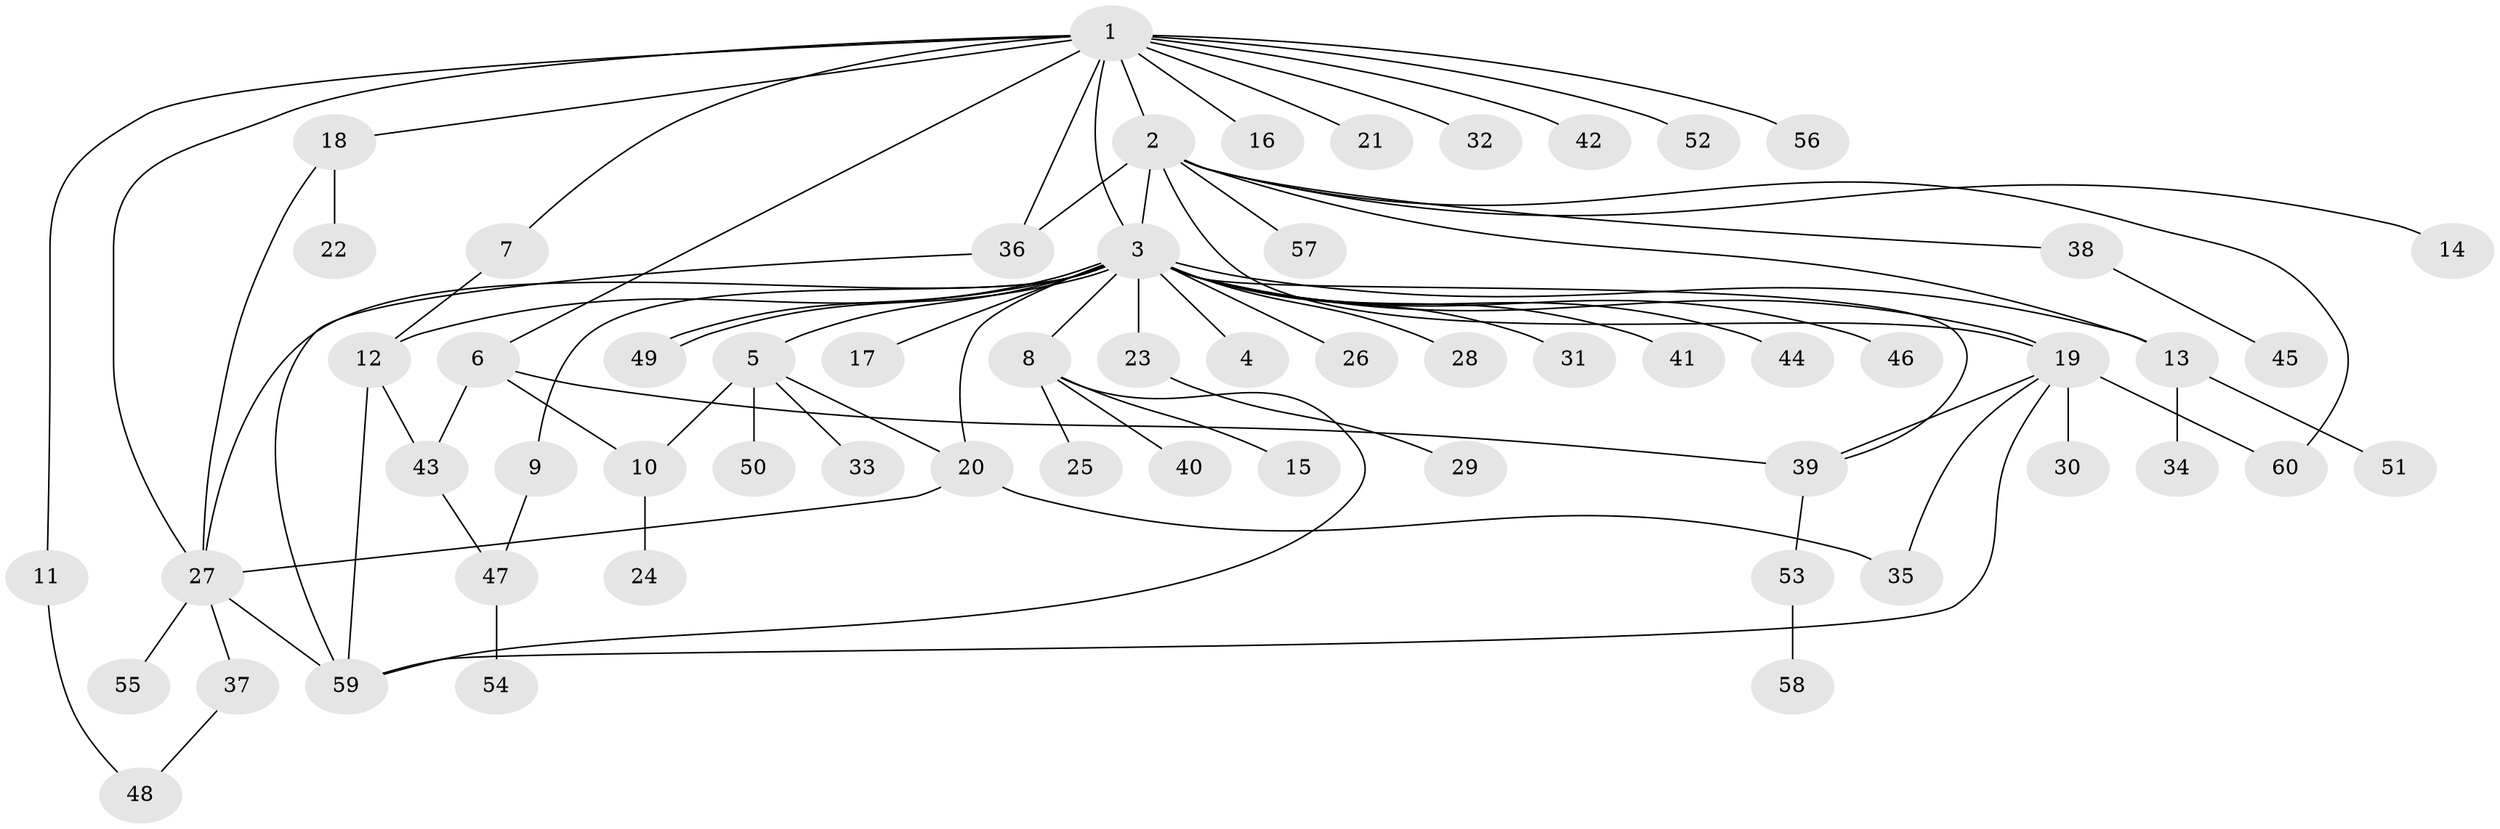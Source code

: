 // coarse degree distribution, {13: 0.022222222222222223, 11: 0.022222222222222223, 19: 0.022222222222222223, 1: 0.5777777777777777, 6: 0.044444444444444446, 4: 0.06666666666666667, 2: 0.17777777777777778, 3: 0.022222222222222223, 7: 0.022222222222222223, 5: 0.022222222222222223}
// Generated by graph-tools (version 1.1) at 2025/23/03/03/25 07:23:48]
// undirected, 60 vertices, 81 edges
graph export_dot {
graph [start="1"]
  node [color=gray90,style=filled];
  1;
  2;
  3;
  4;
  5;
  6;
  7;
  8;
  9;
  10;
  11;
  12;
  13;
  14;
  15;
  16;
  17;
  18;
  19;
  20;
  21;
  22;
  23;
  24;
  25;
  26;
  27;
  28;
  29;
  30;
  31;
  32;
  33;
  34;
  35;
  36;
  37;
  38;
  39;
  40;
  41;
  42;
  43;
  44;
  45;
  46;
  47;
  48;
  49;
  50;
  51;
  52;
  53;
  54;
  55;
  56;
  57;
  58;
  59;
  60;
  1 -- 2;
  1 -- 3;
  1 -- 6;
  1 -- 7;
  1 -- 11;
  1 -- 16;
  1 -- 18;
  1 -- 21;
  1 -- 27;
  1 -- 32;
  1 -- 36;
  1 -- 42;
  1 -- 52;
  1 -- 56;
  2 -- 3;
  2 -- 13;
  2 -- 14;
  2 -- 19;
  2 -- 36;
  2 -- 38;
  2 -- 57;
  2 -- 60;
  3 -- 4;
  3 -- 5;
  3 -- 8;
  3 -- 9;
  3 -- 12;
  3 -- 13;
  3 -- 17;
  3 -- 19;
  3 -- 20;
  3 -- 23;
  3 -- 26;
  3 -- 27;
  3 -- 28;
  3 -- 31;
  3 -- 39;
  3 -- 41;
  3 -- 44;
  3 -- 46;
  3 -- 49;
  3 -- 49;
  5 -- 10;
  5 -- 20;
  5 -- 33;
  5 -- 50;
  6 -- 10;
  6 -- 39;
  6 -- 43;
  7 -- 12;
  8 -- 15;
  8 -- 25;
  8 -- 40;
  8 -- 59;
  9 -- 47;
  10 -- 24;
  11 -- 48;
  12 -- 43;
  12 -- 59;
  13 -- 34;
  13 -- 51;
  18 -- 22;
  18 -- 27;
  19 -- 30;
  19 -- 35;
  19 -- 39;
  19 -- 59;
  19 -- 60;
  20 -- 27;
  20 -- 35;
  23 -- 29;
  27 -- 37;
  27 -- 55;
  27 -- 59;
  36 -- 59;
  37 -- 48;
  38 -- 45;
  39 -- 53;
  43 -- 47;
  47 -- 54;
  53 -- 58;
}
